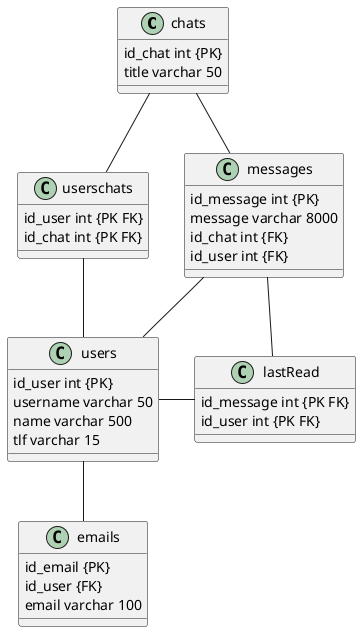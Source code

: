 @startuml
'https://plantuml.com/class-diagram

chats -- userschats
chats -- messages

userschats -- users

messages -- users
messages -- lastRead

users - lastRead
users -- emails

class chats{
    id_chat int {PK}
    title varchar 50
}

class userschats{
    id_user int {PK FK}
    id_chat int {PK FK}
}

class messages {
    id_message int {PK}
    message varchar 8000
    id_chat int {FK}
    id_user int {FK}

}

class lastRead{
    id_message int {PK FK}
    id_user int {PK FK}
}

class users {
    id_user int {PK}
    username varchar 50
    name varchar 500
    tlf varchar 15
}

class emails {
    id_email {PK}
    id_user {FK}
    email varchar 100
}

@enduml